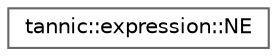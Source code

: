 digraph "Graphical Class Hierarchy"
{
 // LATEX_PDF_SIZE
  bgcolor="transparent";
  edge [fontname=Helvetica,fontsize=10,labelfontname=Helvetica,labelfontsize=10];
  node [fontname=Helvetica,fontsize=10,shape=box,height=0.2,width=0.4];
  rankdir="LR";
  Node0 [id="Node000000",label="tannic::expression::NE",height=0.2,width=0.4,color="grey40", fillcolor="white", style="filled",URL="$db/dd6/structtannic_1_1expression_1_1NE.html",tooltip=" "];
}
